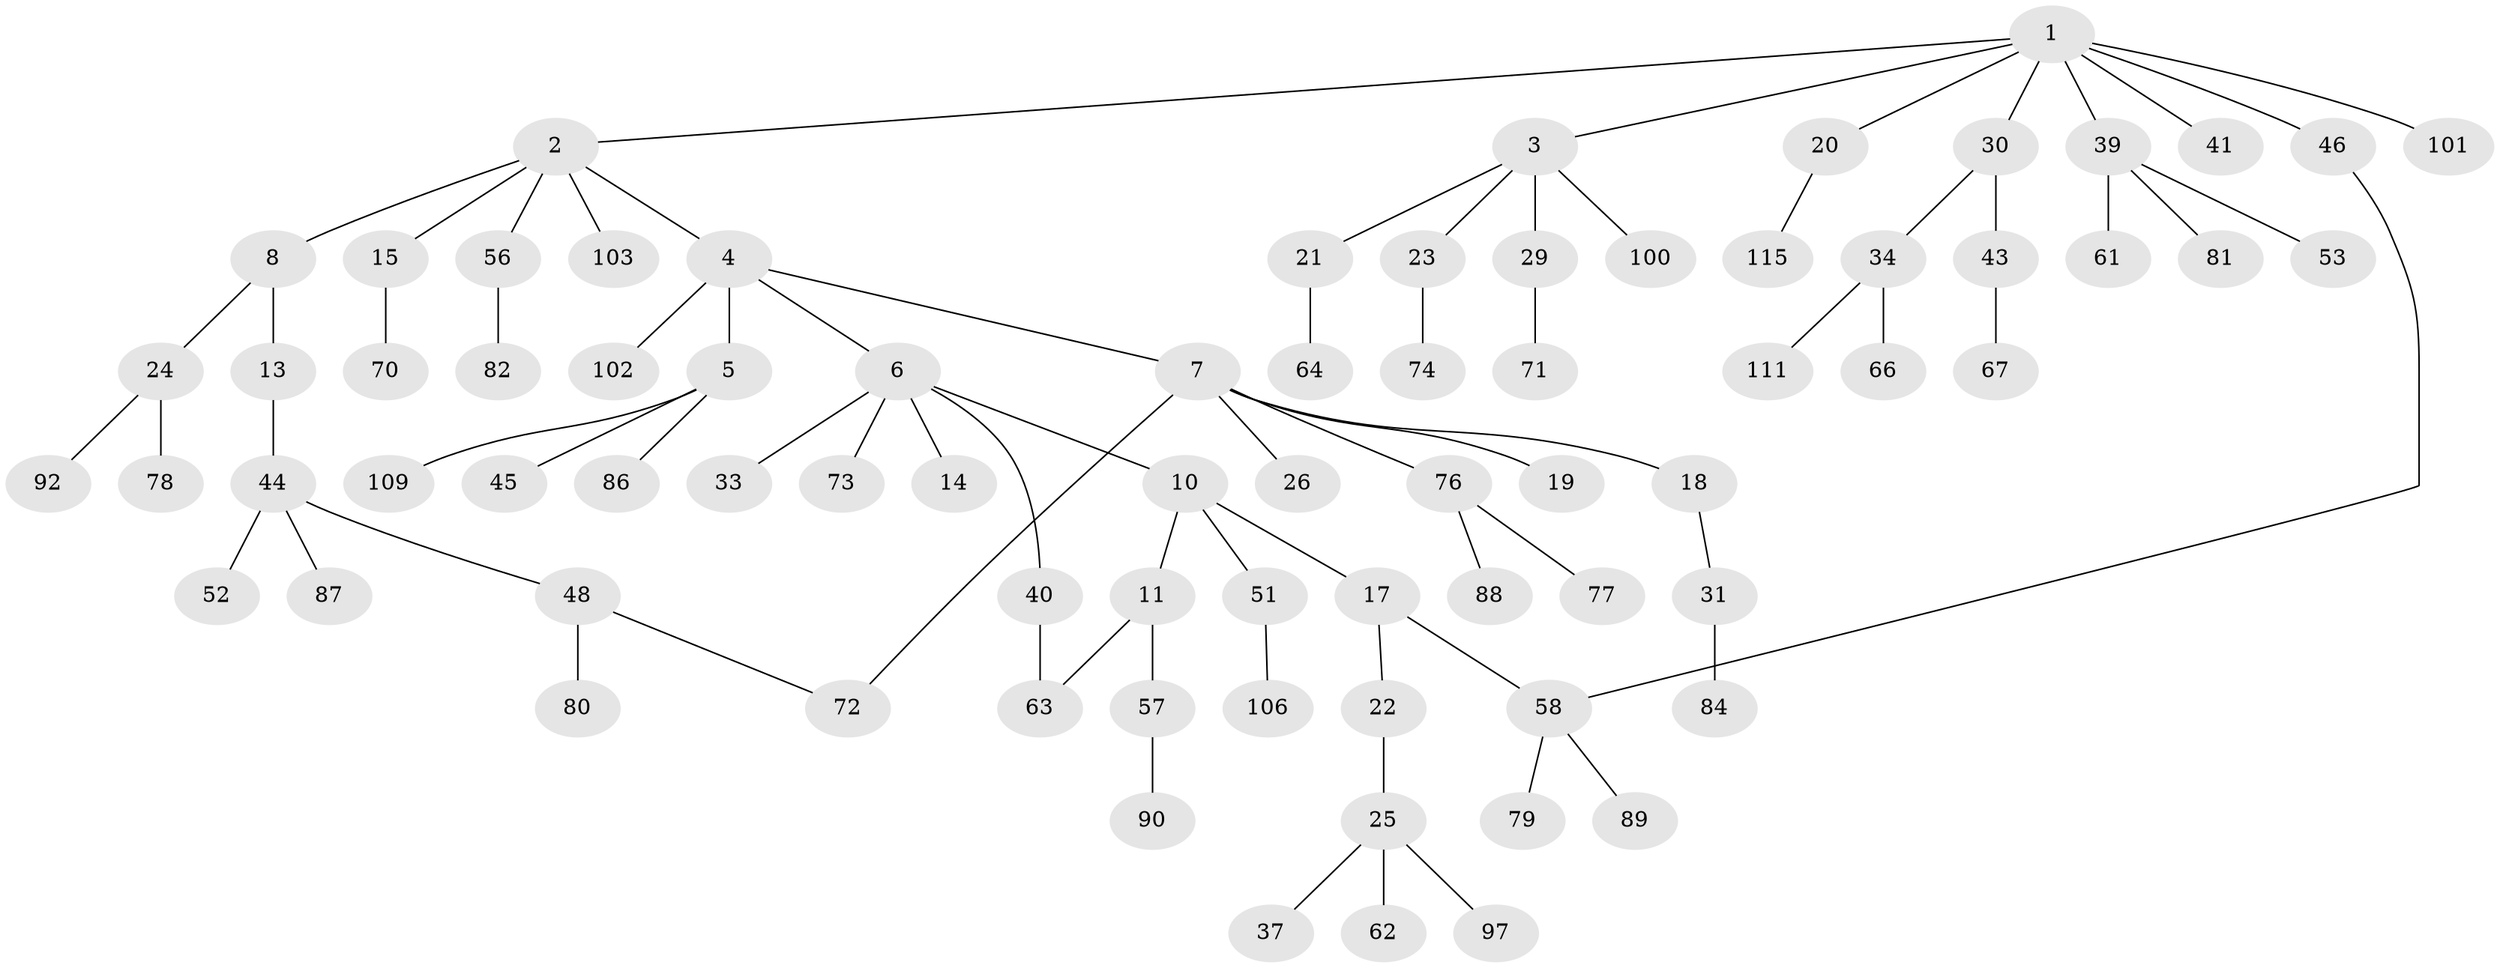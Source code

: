 // Generated by graph-tools (version 1.1) at 2025/23/03/03/25 07:23:34]
// undirected, 77 vertices, 79 edges
graph export_dot {
graph [start="1"]
  node [color=gray90,style=filled];
  1 [super="+50"];
  2 [super="+49"];
  3 [super="+9"];
  4 [super="+68"];
  5 [super="+42"];
  6 [super="+12"];
  7 [super="+104"];
  8;
  10 [super="+16"];
  11 [super="+28"];
  13 [super="+36"];
  14 [super="+69"];
  15;
  17 [super="+35"];
  18 [super="+110"];
  19;
  20;
  21 [super="+27"];
  22;
  23 [super="+98"];
  24 [super="+32"];
  25 [super="+95"];
  26;
  29 [super="+112"];
  30;
  31 [super="+75"];
  33 [super="+38"];
  34 [super="+59"];
  37;
  39 [super="+54"];
  40;
  41;
  43;
  44 [super="+47"];
  45 [super="+99"];
  46 [super="+55"];
  48 [super="+65"];
  51 [super="+85"];
  52;
  53;
  56;
  57 [super="+96"];
  58 [super="+60"];
  61;
  62;
  63 [super="+105"];
  64;
  66 [super="+113"];
  67;
  70 [super="+114"];
  71;
  72;
  73 [super="+93"];
  74 [super="+94"];
  76 [super="+83"];
  77;
  78;
  79;
  80;
  81;
  82;
  84 [super="+91"];
  86;
  87 [super="+107"];
  88;
  89;
  90;
  92;
  97 [super="+116"];
  100 [super="+108"];
  101;
  102;
  103;
  106;
  109;
  111;
  115;
  1 -- 2;
  1 -- 3;
  1 -- 20;
  1 -- 30;
  1 -- 39;
  1 -- 41;
  1 -- 46;
  1 -- 101;
  2 -- 4;
  2 -- 8;
  2 -- 15;
  2 -- 103;
  2 -- 56;
  3 -- 21;
  3 -- 23;
  3 -- 29;
  3 -- 100;
  4 -- 5;
  4 -- 6;
  4 -- 7;
  4 -- 102;
  5 -- 109;
  5 -- 45;
  5 -- 86;
  6 -- 10;
  6 -- 14;
  6 -- 40;
  6 -- 33;
  6 -- 73;
  7 -- 18;
  7 -- 19;
  7 -- 26;
  7 -- 72;
  7 -- 76;
  8 -- 13;
  8 -- 24;
  10 -- 11;
  10 -- 17;
  10 -- 51;
  11 -- 57;
  11 -- 63;
  13 -- 44;
  15 -- 70;
  17 -- 22;
  17 -- 58;
  18 -- 31;
  20 -- 115;
  21 -- 64;
  22 -- 25;
  23 -- 74;
  24 -- 78;
  24 -- 92;
  25 -- 37;
  25 -- 62;
  25 -- 97;
  29 -- 71;
  30 -- 34;
  30 -- 43;
  31 -- 84;
  34 -- 66;
  34 -- 111;
  39 -- 53;
  39 -- 81;
  39 -- 61;
  40 -- 63;
  43 -- 67;
  44 -- 52;
  44 -- 87;
  44 -- 48;
  46 -- 58;
  48 -- 80;
  48 -- 72;
  51 -- 106;
  56 -- 82;
  57 -- 90;
  58 -- 89;
  58 -- 79;
  76 -- 77;
  76 -- 88;
}
